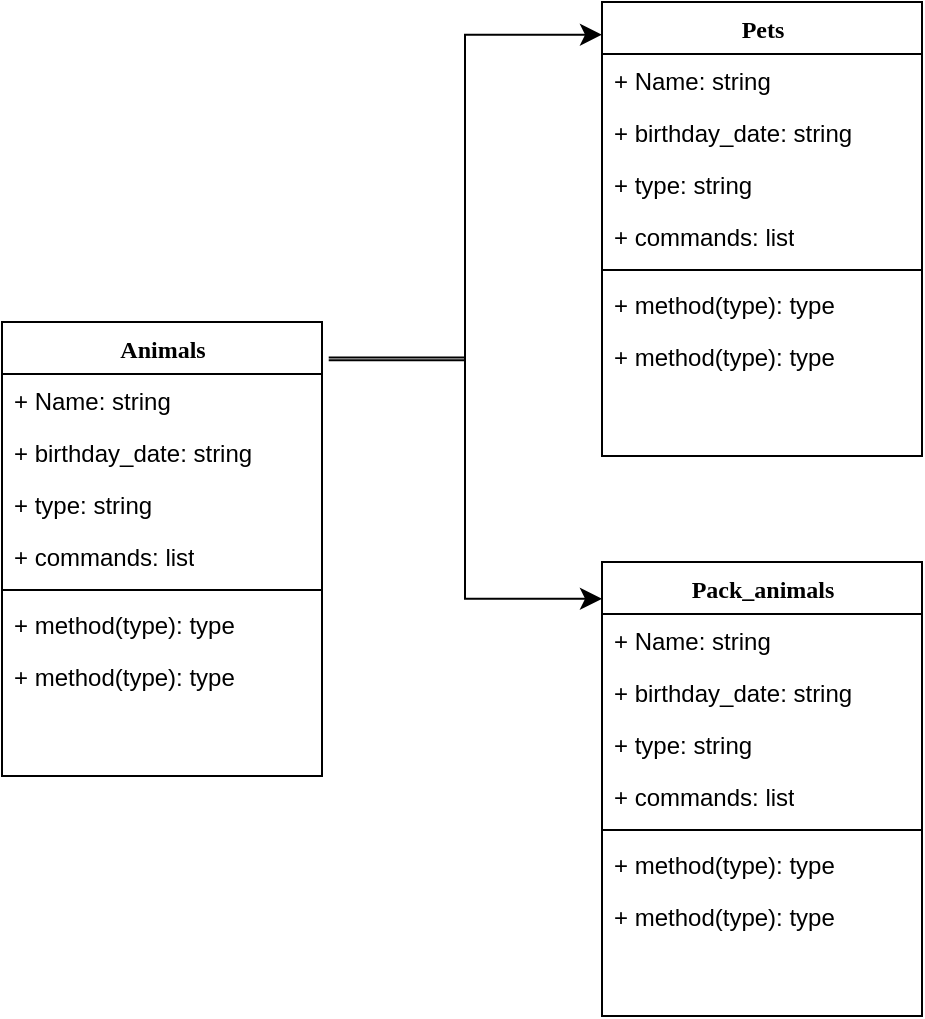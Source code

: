 <mxfile version="22.1.16" type="device">
  <diagram name="Page-1" id="9f46799a-70d6-7492-0946-bef42562c5a5">
    <mxGraphModel dx="1015" dy="990" grid="1" gridSize="10" guides="1" tooltips="1" connect="1" arrows="1" fold="1" page="1" pageScale="1" pageWidth="1100" pageHeight="850" background="none" math="0" shadow="0">
      <root>
        <mxCell id="0" />
        <mxCell id="1" parent="0" />
        <mxCell id="78961159f06e98e8-17" value="Animals" style="swimlane;html=1;fontStyle=1;align=center;verticalAlign=top;childLayout=stackLayout;horizontal=1;startSize=26;horizontalStack=0;resizeParent=1;resizeLast=0;collapsible=1;marginBottom=0;swimlaneFillColor=#ffffff;rounded=0;shadow=0;comic=0;labelBackgroundColor=none;strokeWidth=1;fillColor=none;fontFamily=Verdana;fontSize=12" parent="1" vertex="1">
          <mxGeometry x="60" y="240" width="160" height="227" as="geometry" />
        </mxCell>
        <mxCell id="78961159f06e98e8-21" value="+ Name: string" style="text;html=1;strokeColor=none;fillColor=none;align=left;verticalAlign=top;spacingLeft=4;spacingRight=4;whiteSpace=wrap;overflow=hidden;rotatable=0;points=[[0,0.5],[1,0.5]];portConstraint=eastwest;" parent="78961159f06e98e8-17" vertex="1">
          <mxGeometry y="26" width="160" height="26" as="geometry" />
        </mxCell>
        <mxCell id="78961159f06e98e8-23" value="+ birthday_date: string" style="text;html=1;strokeColor=none;fillColor=none;align=left;verticalAlign=top;spacingLeft=4;spacingRight=4;whiteSpace=wrap;overflow=hidden;rotatable=0;points=[[0,0.5],[1,0.5]];portConstraint=eastwest;" parent="78961159f06e98e8-17" vertex="1">
          <mxGeometry y="52" width="160" height="26" as="geometry" />
        </mxCell>
        <mxCell id="78961159f06e98e8-25" value="+ type: string" style="text;html=1;strokeColor=none;fillColor=none;align=left;verticalAlign=top;spacingLeft=4;spacingRight=4;whiteSpace=wrap;overflow=hidden;rotatable=0;points=[[0,0.5],[1,0.5]];portConstraint=eastwest;" parent="78961159f06e98e8-17" vertex="1">
          <mxGeometry y="78" width="160" height="26" as="geometry" />
        </mxCell>
        <mxCell id="hglQ8jFCdOfF5euobIKF-22" value="+ commands: list" style="text;html=1;strokeColor=none;fillColor=none;align=left;verticalAlign=top;spacingLeft=4;spacingRight=4;whiteSpace=wrap;overflow=hidden;rotatable=0;points=[[0,0.5],[1,0.5]];portConstraint=eastwest;" vertex="1" parent="78961159f06e98e8-17">
          <mxGeometry y="104" width="160" height="26" as="geometry" />
        </mxCell>
        <mxCell id="78961159f06e98e8-19" value="" style="line;html=1;strokeWidth=1;fillColor=none;align=left;verticalAlign=middle;spacingTop=-1;spacingLeft=3;spacingRight=3;rotatable=0;labelPosition=right;points=[];portConstraint=eastwest;" parent="78961159f06e98e8-17" vertex="1">
          <mxGeometry y="130" width="160" height="8" as="geometry" />
        </mxCell>
        <mxCell id="78961159f06e98e8-20" value="+ method(type): type" style="text;html=1;strokeColor=none;fillColor=none;align=left;verticalAlign=top;spacingLeft=4;spacingRight=4;whiteSpace=wrap;overflow=hidden;rotatable=0;points=[[0,0.5],[1,0.5]];portConstraint=eastwest;" parent="78961159f06e98e8-17" vertex="1">
          <mxGeometry y="138" width="160" height="26" as="geometry" />
        </mxCell>
        <mxCell id="78961159f06e98e8-27" value="+ method(type): type" style="text;html=1;strokeColor=none;fillColor=none;align=left;verticalAlign=top;spacingLeft=4;spacingRight=4;whiteSpace=wrap;overflow=hidden;rotatable=0;points=[[0,0.5],[1,0.5]];portConstraint=eastwest;" parent="78961159f06e98e8-17" vertex="1">
          <mxGeometry y="164" width="160" height="26" as="geometry" />
        </mxCell>
        <mxCell id="hglQ8jFCdOfF5euobIKF-19" value="" style="edgeStyle=elbowEdgeStyle;elbow=horizontal;endArrow=classic;html=1;curved=0;rounded=0;endSize=8;startSize=8;entryX=0;entryY=0.072;entryDx=0;entryDy=0;entryPerimeter=0;exitX=1.021;exitY=0.084;exitDx=0;exitDy=0;exitPerimeter=0;" edge="1" parent="1" source="78961159f06e98e8-17">
          <mxGeometry width="50" height="50" relative="1" as="geometry">
            <mxPoint x="220" y="360" as="sourcePoint" />
            <mxPoint x="360" y="96.344" as="targetPoint" />
          </mxGeometry>
        </mxCell>
        <mxCell id="hglQ8jFCdOfF5euobIKF-20" value="" style="edgeStyle=elbowEdgeStyle;elbow=horizontal;endArrow=classic;html=1;curved=0;rounded=0;endSize=8;startSize=8;entryX=0;entryY=0.081;entryDx=0;entryDy=0;entryPerimeter=0;exitX=1.021;exitY=0.078;exitDx=0;exitDy=0;exitPerimeter=0;" edge="1" parent="1" source="78961159f06e98e8-17">
          <mxGeometry width="50" height="50" relative="1" as="geometry">
            <mxPoint x="220" y="360" as="sourcePoint" />
            <mxPoint x="360" y="378.387" as="targetPoint" />
          </mxGeometry>
        </mxCell>
        <mxCell id="hglQ8jFCdOfF5euobIKF-23" value="Pets" style="swimlane;html=1;fontStyle=1;align=center;verticalAlign=top;childLayout=stackLayout;horizontal=1;startSize=26;horizontalStack=0;resizeParent=1;resizeLast=0;collapsible=1;marginBottom=0;swimlaneFillColor=#ffffff;rounded=0;shadow=0;comic=0;labelBackgroundColor=none;strokeWidth=1;fillColor=none;fontFamily=Verdana;fontSize=12" vertex="1" parent="1">
          <mxGeometry x="360" y="80" width="160" height="227" as="geometry" />
        </mxCell>
        <mxCell id="hglQ8jFCdOfF5euobIKF-24" value="+ Name: string" style="text;html=1;strokeColor=none;fillColor=none;align=left;verticalAlign=top;spacingLeft=4;spacingRight=4;whiteSpace=wrap;overflow=hidden;rotatable=0;points=[[0,0.5],[1,0.5]];portConstraint=eastwest;" vertex="1" parent="hglQ8jFCdOfF5euobIKF-23">
          <mxGeometry y="26" width="160" height="26" as="geometry" />
        </mxCell>
        <mxCell id="hglQ8jFCdOfF5euobIKF-25" value="+ birthday_date: string" style="text;html=1;strokeColor=none;fillColor=none;align=left;verticalAlign=top;spacingLeft=4;spacingRight=4;whiteSpace=wrap;overflow=hidden;rotatable=0;points=[[0,0.5],[1,0.5]];portConstraint=eastwest;" vertex="1" parent="hglQ8jFCdOfF5euobIKF-23">
          <mxGeometry y="52" width="160" height="26" as="geometry" />
        </mxCell>
        <mxCell id="hglQ8jFCdOfF5euobIKF-26" value="+ type: string" style="text;html=1;strokeColor=none;fillColor=none;align=left;verticalAlign=top;spacingLeft=4;spacingRight=4;whiteSpace=wrap;overflow=hidden;rotatable=0;points=[[0,0.5],[1,0.5]];portConstraint=eastwest;" vertex="1" parent="hglQ8jFCdOfF5euobIKF-23">
          <mxGeometry y="78" width="160" height="26" as="geometry" />
        </mxCell>
        <mxCell id="hglQ8jFCdOfF5euobIKF-27" value="+ commands: list" style="text;html=1;strokeColor=none;fillColor=none;align=left;verticalAlign=top;spacingLeft=4;spacingRight=4;whiteSpace=wrap;overflow=hidden;rotatable=0;points=[[0,0.5],[1,0.5]];portConstraint=eastwest;" vertex="1" parent="hglQ8jFCdOfF5euobIKF-23">
          <mxGeometry y="104" width="160" height="26" as="geometry" />
        </mxCell>
        <mxCell id="hglQ8jFCdOfF5euobIKF-28" value="" style="line;html=1;strokeWidth=1;fillColor=none;align=left;verticalAlign=middle;spacingTop=-1;spacingLeft=3;spacingRight=3;rotatable=0;labelPosition=right;points=[];portConstraint=eastwest;" vertex="1" parent="hglQ8jFCdOfF5euobIKF-23">
          <mxGeometry y="130" width="160" height="8" as="geometry" />
        </mxCell>
        <mxCell id="hglQ8jFCdOfF5euobIKF-29" value="+ method(type): type" style="text;html=1;strokeColor=none;fillColor=none;align=left;verticalAlign=top;spacingLeft=4;spacingRight=4;whiteSpace=wrap;overflow=hidden;rotatable=0;points=[[0,0.5],[1,0.5]];portConstraint=eastwest;" vertex="1" parent="hglQ8jFCdOfF5euobIKF-23">
          <mxGeometry y="138" width="160" height="26" as="geometry" />
        </mxCell>
        <mxCell id="hglQ8jFCdOfF5euobIKF-30" value="+ method(type): type" style="text;html=1;strokeColor=none;fillColor=none;align=left;verticalAlign=top;spacingLeft=4;spacingRight=4;whiteSpace=wrap;overflow=hidden;rotatable=0;points=[[0,0.5],[1,0.5]];portConstraint=eastwest;" vertex="1" parent="hglQ8jFCdOfF5euobIKF-23">
          <mxGeometry y="164" width="160" height="26" as="geometry" />
        </mxCell>
        <mxCell id="hglQ8jFCdOfF5euobIKF-31" value="Pack_animals" style="swimlane;html=1;fontStyle=1;align=center;verticalAlign=top;childLayout=stackLayout;horizontal=1;startSize=26;horizontalStack=0;resizeParent=1;resizeLast=0;collapsible=1;marginBottom=0;swimlaneFillColor=#ffffff;rounded=0;shadow=0;comic=0;labelBackgroundColor=none;strokeWidth=1;fillColor=none;fontFamily=Verdana;fontSize=12" vertex="1" parent="1">
          <mxGeometry x="360" y="360" width="160" height="227" as="geometry" />
        </mxCell>
        <mxCell id="hglQ8jFCdOfF5euobIKF-32" value="+ Name: string" style="text;html=1;strokeColor=none;fillColor=none;align=left;verticalAlign=top;spacingLeft=4;spacingRight=4;whiteSpace=wrap;overflow=hidden;rotatable=0;points=[[0,0.5],[1,0.5]];portConstraint=eastwest;" vertex="1" parent="hglQ8jFCdOfF5euobIKF-31">
          <mxGeometry y="26" width="160" height="26" as="geometry" />
        </mxCell>
        <mxCell id="hglQ8jFCdOfF5euobIKF-33" value="+ birthday_date: string" style="text;html=1;strokeColor=none;fillColor=none;align=left;verticalAlign=top;spacingLeft=4;spacingRight=4;whiteSpace=wrap;overflow=hidden;rotatable=0;points=[[0,0.5],[1,0.5]];portConstraint=eastwest;" vertex="1" parent="hglQ8jFCdOfF5euobIKF-31">
          <mxGeometry y="52" width="160" height="26" as="geometry" />
        </mxCell>
        <mxCell id="hglQ8jFCdOfF5euobIKF-34" value="+ type: string" style="text;html=1;strokeColor=none;fillColor=none;align=left;verticalAlign=top;spacingLeft=4;spacingRight=4;whiteSpace=wrap;overflow=hidden;rotatable=0;points=[[0,0.5],[1,0.5]];portConstraint=eastwest;" vertex="1" parent="hglQ8jFCdOfF5euobIKF-31">
          <mxGeometry y="78" width="160" height="26" as="geometry" />
        </mxCell>
        <mxCell id="hglQ8jFCdOfF5euobIKF-35" value="+ commands: list" style="text;html=1;strokeColor=none;fillColor=none;align=left;verticalAlign=top;spacingLeft=4;spacingRight=4;whiteSpace=wrap;overflow=hidden;rotatable=0;points=[[0,0.5],[1,0.5]];portConstraint=eastwest;" vertex="1" parent="hglQ8jFCdOfF5euobIKF-31">
          <mxGeometry y="104" width="160" height="26" as="geometry" />
        </mxCell>
        <mxCell id="hglQ8jFCdOfF5euobIKF-36" value="" style="line;html=1;strokeWidth=1;fillColor=none;align=left;verticalAlign=middle;spacingTop=-1;spacingLeft=3;spacingRight=3;rotatable=0;labelPosition=right;points=[];portConstraint=eastwest;" vertex="1" parent="hglQ8jFCdOfF5euobIKF-31">
          <mxGeometry y="130" width="160" height="8" as="geometry" />
        </mxCell>
        <mxCell id="hglQ8jFCdOfF5euobIKF-37" value="+ method(type): type" style="text;html=1;strokeColor=none;fillColor=none;align=left;verticalAlign=top;spacingLeft=4;spacingRight=4;whiteSpace=wrap;overflow=hidden;rotatable=0;points=[[0,0.5],[1,0.5]];portConstraint=eastwest;" vertex="1" parent="hglQ8jFCdOfF5euobIKF-31">
          <mxGeometry y="138" width="160" height="26" as="geometry" />
        </mxCell>
        <mxCell id="hglQ8jFCdOfF5euobIKF-38" value="+ method(type): type" style="text;html=1;strokeColor=none;fillColor=none;align=left;verticalAlign=top;spacingLeft=4;spacingRight=4;whiteSpace=wrap;overflow=hidden;rotatable=0;points=[[0,0.5],[1,0.5]];portConstraint=eastwest;" vertex="1" parent="hglQ8jFCdOfF5euobIKF-31">
          <mxGeometry y="164" width="160" height="26" as="geometry" />
        </mxCell>
      </root>
    </mxGraphModel>
  </diagram>
</mxfile>
